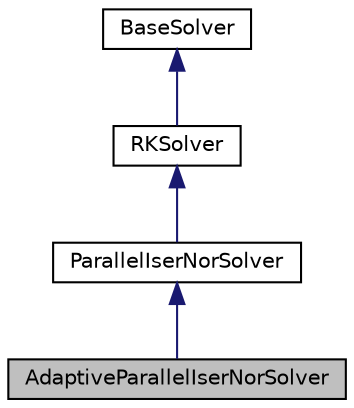 digraph "AdaptiveParallelIserNorSolver"
{
  edge [fontname="Helvetica",fontsize="10",labelfontname="Helvetica",labelfontsize="10"];
  node [fontname="Helvetica",fontsize="10",shape=record];
  Node0 [label="AdaptiveParallelIserNorSolver",height=0.2,width=0.4,color="black", fillcolor="grey75", style="filled", fontcolor="black"];
  Node1 -> Node0 [dir="back",color="midnightblue",fontsize="10",style="solid",fontname="Helvetica"];
  Node1 [label="ParallelIserNorSolver",height=0.2,width=0.4,color="black", fillcolor="white", style="filled",URL="$classParallelIserNorSolver.html"];
  Node2 -> Node1 [dir="back",color="midnightblue",fontsize="10",style="solid",fontname="Helvetica"];
  Node2 [label="RKSolver",height=0.2,width=0.4,color="black", fillcolor="white", style="filled",URL="$classRKSolver.html"];
  Node3 -> Node2 [dir="back",color="midnightblue",fontsize="10",style="solid",fontname="Helvetica"];
  Node3 [label="BaseSolver",height=0.2,width=0.4,color="black", fillcolor="white", style="filled",URL="$classBaseSolver.html"];
}
